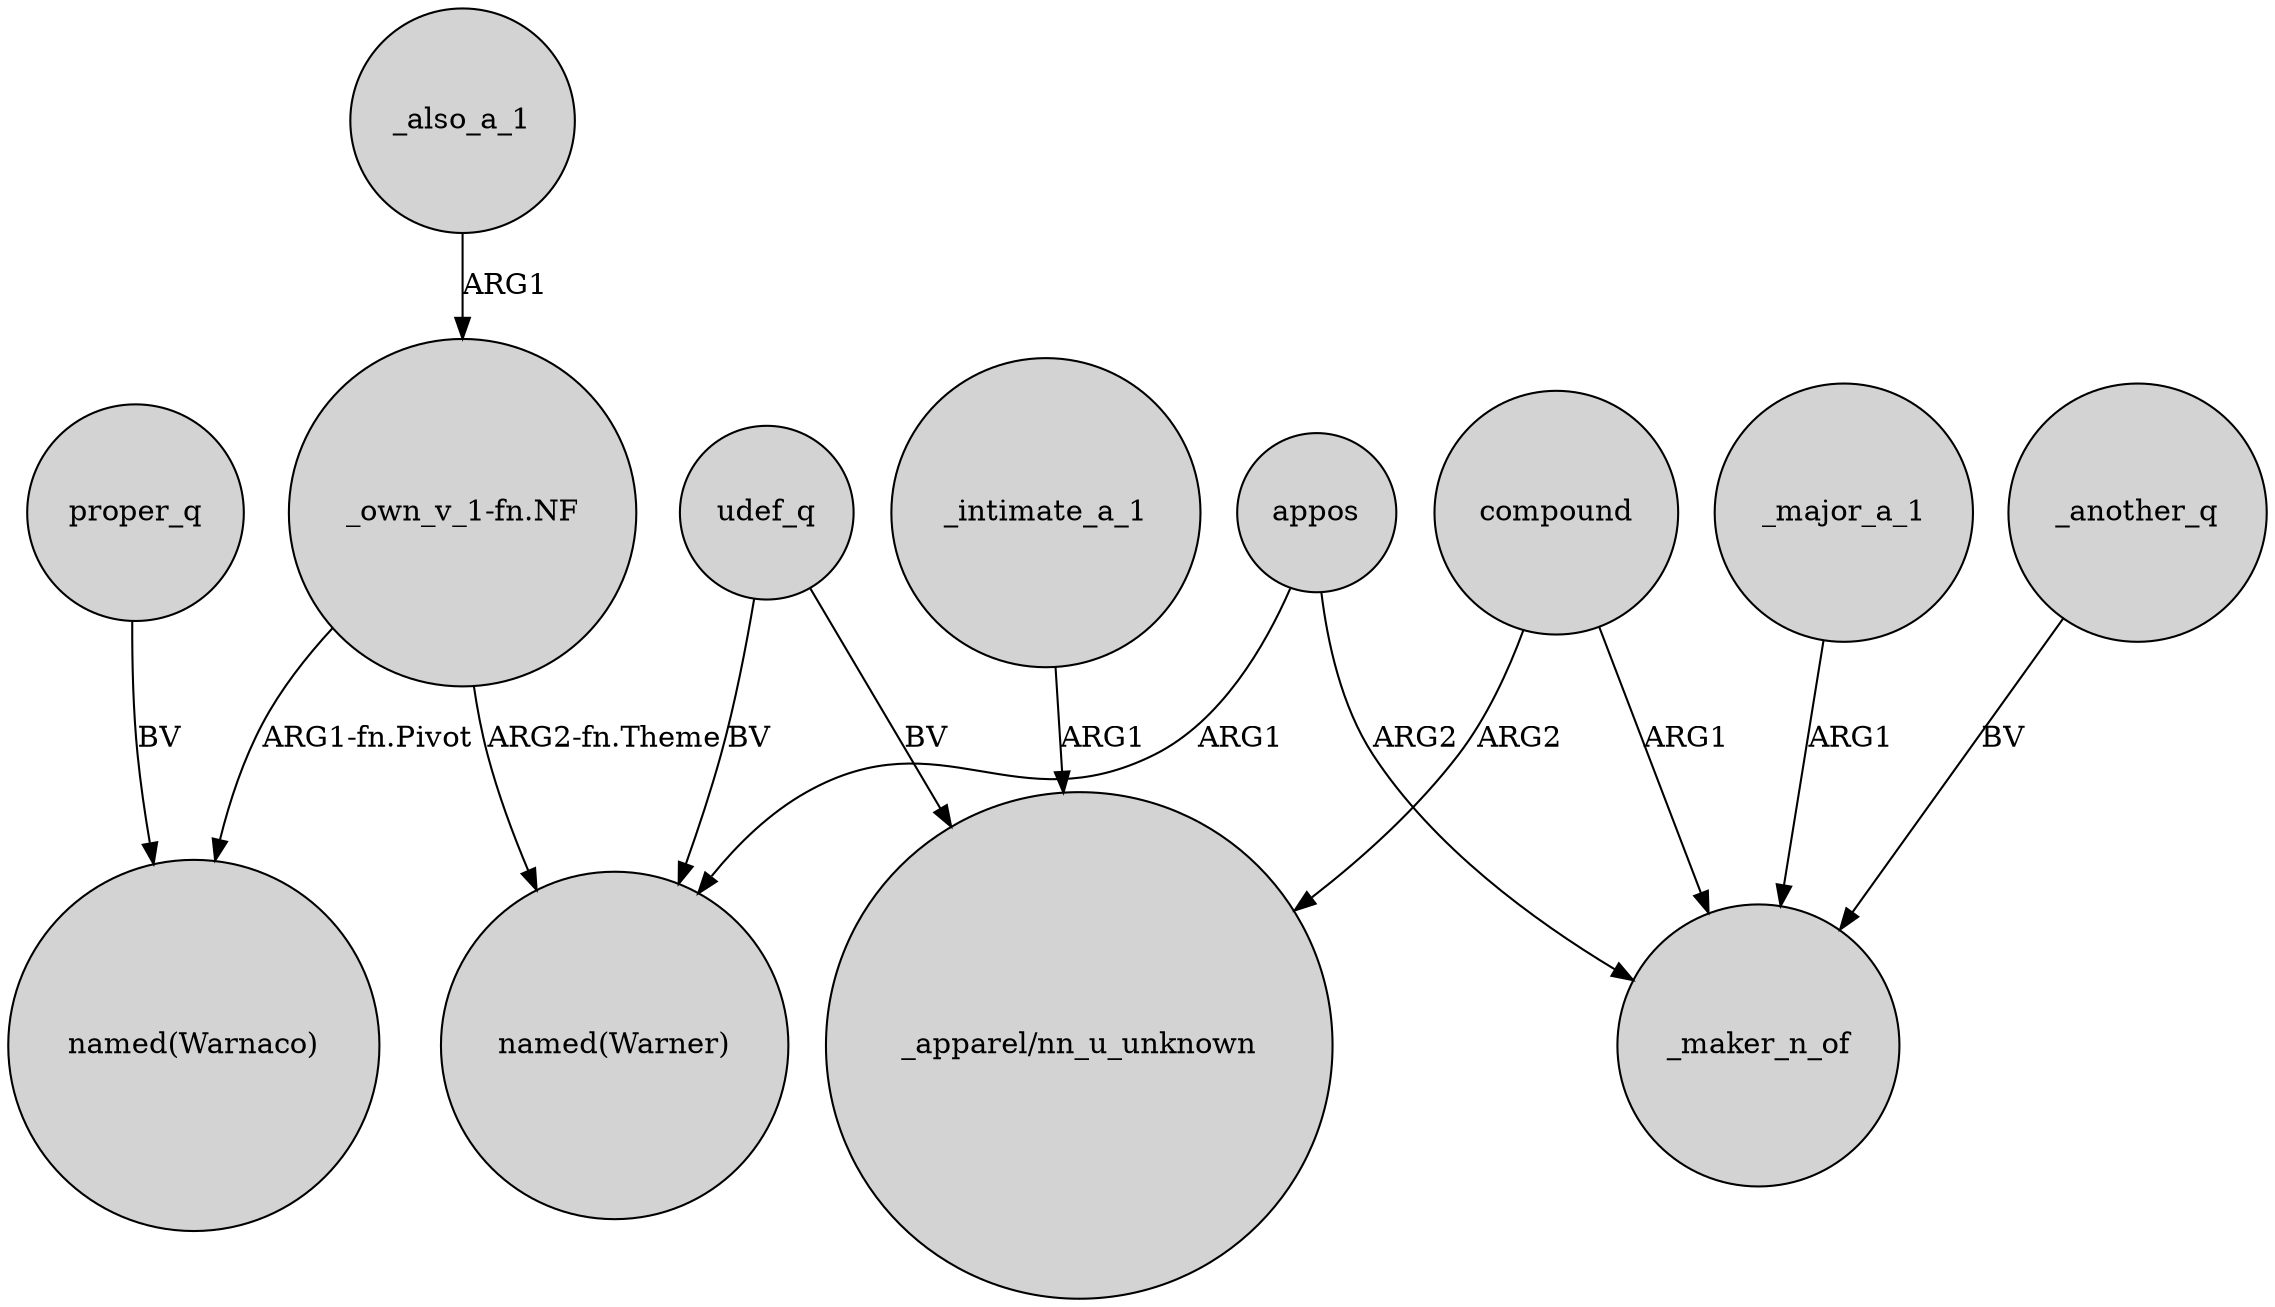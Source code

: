 digraph {
	node [shape=circle style=filled]
	"_own_v_1-fn.NF" -> "named(Warner)" [label="ARG2-fn.Theme"]
	udef_q -> "_apparel/nn_u_unknown" [label=BV]
	proper_q -> "named(Warnaco)" [label=BV]
	appos -> "named(Warner)" [label=ARG1]
	_major_a_1 -> _maker_n_of [label=ARG1]
	compound -> _maker_n_of [label=ARG1]
	udef_q -> "named(Warner)" [label=BV]
	"_own_v_1-fn.NF" -> "named(Warnaco)" [label="ARG1-fn.Pivot"]
	_intimate_a_1 -> "_apparel/nn_u_unknown" [label=ARG1]
	appos -> _maker_n_of [label=ARG2]
	_another_q -> _maker_n_of [label=BV]
	_also_a_1 -> "_own_v_1-fn.NF" [label=ARG1]
	compound -> "_apparel/nn_u_unknown" [label=ARG2]
}
